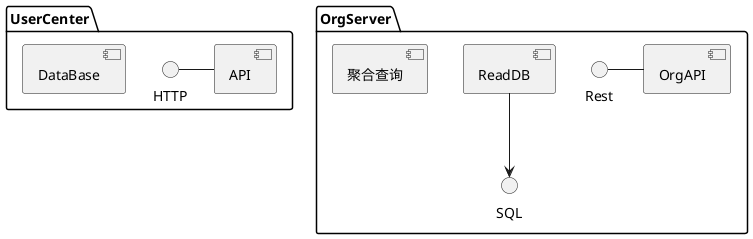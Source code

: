 @startuml

package "UserCenter" {
HTTP - [API]
[DataBase]
}

package "OrgServer" {
Rest - [OrgAPI]
[ReadDB] --> SQL
[聚合查询]
}

@enduml